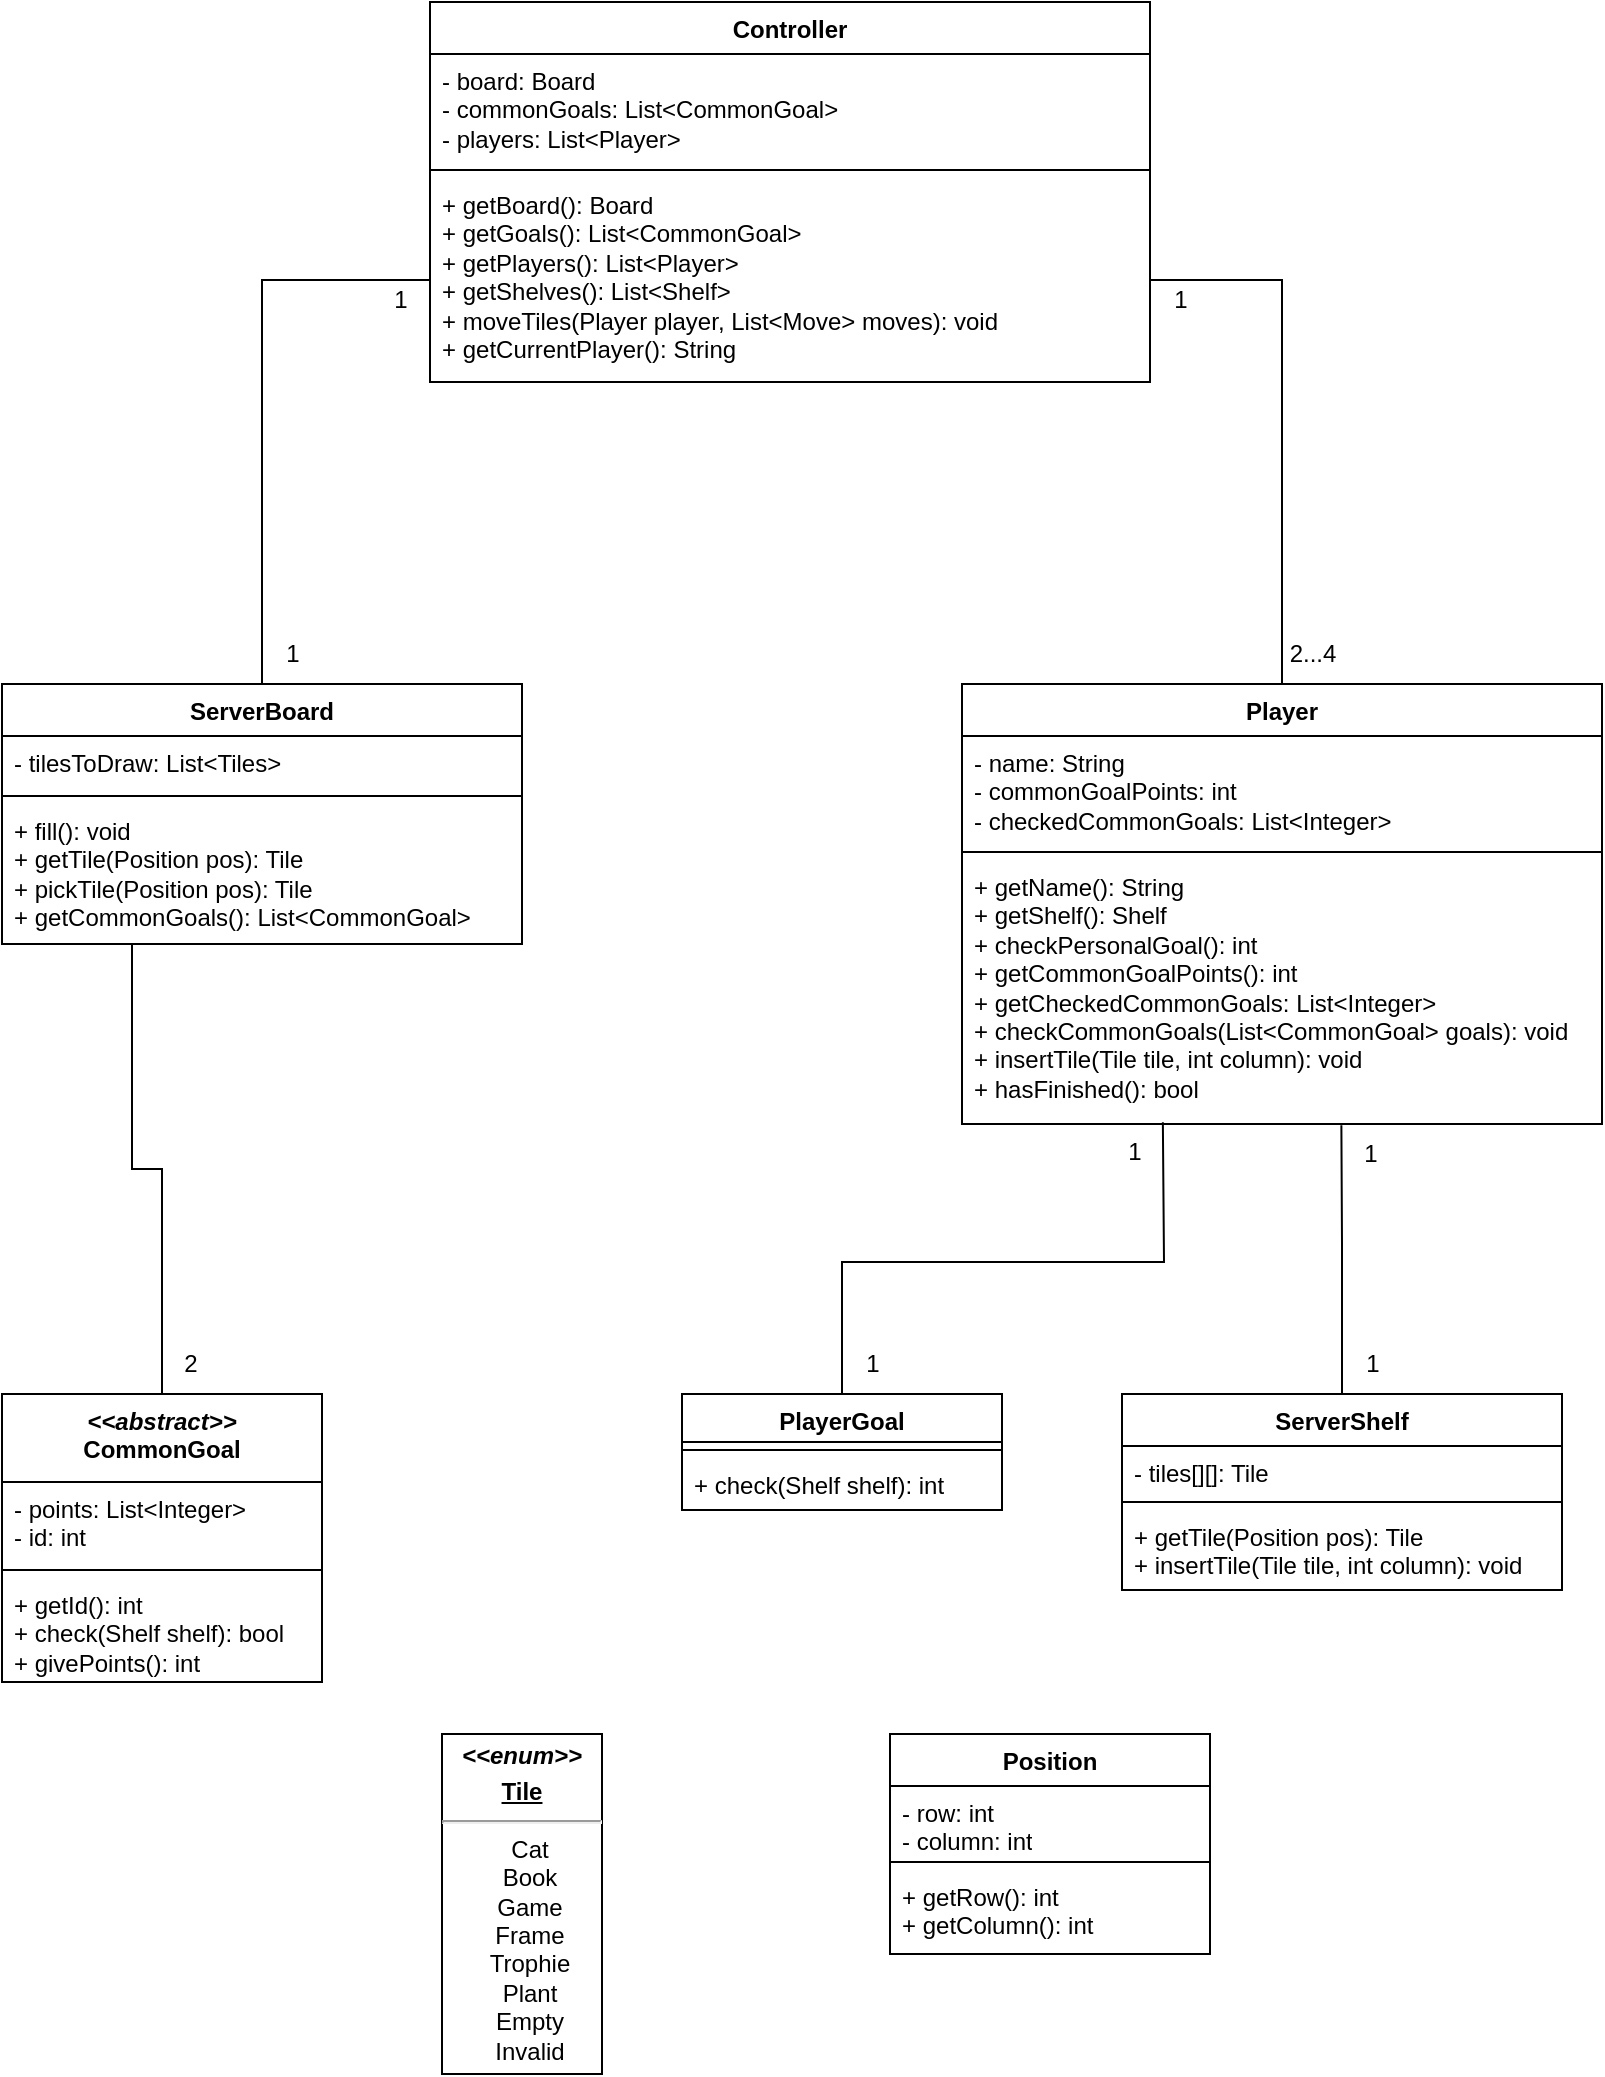 <mxfile version="21.0.6" type="device"><diagram id="C5RBs43oDa-KdzZeNtuy" name="Page-1"><mxGraphModel dx="989" dy="534" grid="1" gridSize="10" guides="1" tooltips="1" connect="1" arrows="1" fold="1" page="1" pageScale="1" pageWidth="827" pageHeight="1169" math="0" shadow="0"><root><mxCell id="WIyWlLk6GJQsqaUBKTNV-0"/><mxCell id="WIyWlLk6GJQsqaUBKTNV-1" parent="WIyWlLk6GJQsqaUBKTNV-0"/><mxCell id="2AUEZtxo2S54bx-lKT8y-0" value="Player" style="swimlane;fontStyle=1;align=center;verticalAlign=top;childLayout=stackLayout;horizontal=1;startSize=26;horizontalStack=0;resizeParent=1;resizeParentMax=0;resizeLast=0;collapsible=1;marginBottom=0;whiteSpace=wrap;html=1;" parent="WIyWlLk6GJQsqaUBKTNV-1" vertex="1"><mxGeometry x="500" y="441" width="320" height="220" as="geometry"/></mxCell><mxCell id="2AUEZtxo2S54bx-lKT8y-1" value="&lt;div&gt;- name: String&lt;/div&gt;&lt;div&gt;- commonGoalPoints: int&lt;/div&gt;&lt;div&gt;- checkedCommonGoals: List&amp;lt;Integer&amp;gt;&lt;br&gt;&lt;/div&gt;" style="text;strokeColor=none;fillColor=none;align=left;verticalAlign=top;spacingLeft=4;spacingRight=4;overflow=hidden;rotatable=0;points=[[0,0.5],[1,0.5]];portConstraint=eastwest;whiteSpace=wrap;html=1;" parent="2AUEZtxo2S54bx-lKT8y-0" vertex="1"><mxGeometry y="26" width="320" height="54" as="geometry"/></mxCell><mxCell id="2AUEZtxo2S54bx-lKT8y-2" value="" style="line;strokeWidth=1;fillColor=none;align=left;verticalAlign=middle;spacingTop=-1;spacingLeft=3;spacingRight=3;rotatable=0;labelPosition=right;points=[];portConstraint=eastwest;strokeColor=inherit;" parent="2AUEZtxo2S54bx-lKT8y-0" vertex="1"><mxGeometry y="80" width="320" height="8" as="geometry"/></mxCell><mxCell id="2AUEZtxo2S54bx-lKT8y-3" value="&lt;div&gt;+ getName(): String&lt;/div&gt;&lt;div&gt;+ getShelf(): Shelf&lt;/div&gt;&lt;div&gt;+ checkPersonalGoal(): int&lt;br&gt;&lt;/div&gt;&lt;div&gt;+ getCommonGoalPoints(): int&lt;/div&gt;&lt;div&gt;+ getCheckedCommonGoals: List&amp;lt;Integer&amp;gt;&lt;/div&gt;&lt;div&gt;+ checkCommonGoals(List&amp;lt;CommonGoal&amp;gt; goals): void&lt;/div&gt;&lt;div&gt;+ insertTile(Tile tile, int column): void&lt;/div&gt;&lt;div&gt;+ hasFinished(): bool&lt;br&gt;&lt;/div&gt;" style="text;strokeColor=none;fillColor=none;align=left;verticalAlign=top;spacingLeft=4;spacingRight=4;overflow=hidden;rotatable=0;points=[[0,0.5],[1,0.5]];portConstraint=eastwest;whiteSpace=wrap;html=1;" parent="2AUEZtxo2S54bx-lKT8y-0" vertex="1"><mxGeometry y="88" width="320" height="132" as="geometry"/></mxCell><mxCell id="2AUEZtxo2S54bx-lKT8y-73" style="edgeStyle=orthogonalEdgeStyle;rounded=0;orthogonalLoop=1;jettySize=auto;html=1;exitX=0.25;exitY=1;exitDx=0;exitDy=0;entryX=0.5;entryY=0;entryDx=0;entryDy=0;endArrow=none;endFill=0;" parent="WIyWlLk6GJQsqaUBKTNV-1" source="2AUEZtxo2S54bx-lKT8y-4" target="2AUEZtxo2S54bx-lKT8y-9" edge="1"><mxGeometry relative="1" as="geometry"/></mxCell><mxCell id="2AUEZtxo2S54bx-lKT8y-4" value="ServerBoard" style="swimlane;fontStyle=1;align=center;verticalAlign=top;childLayout=stackLayout;horizontal=1;startSize=26;horizontalStack=0;resizeParent=1;resizeParentMax=0;resizeLast=0;collapsible=1;marginBottom=0;whiteSpace=wrap;html=1;" parent="WIyWlLk6GJQsqaUBKTNV-1" vertex="1"><mxGeometry x="20" y="441" width="260" height="130" as="geometry"/></mxCell><mxCell id="2AUEZtxo2S54bx-lKT8y-5" value="- tilesToDraw: List&amp;lt;Tiles&amp;gt;" style="text;strokeColor=none;fillColor=none;align=left;verticalAlign=top;spacingLeft=4;spacingRight=4;overflow=hidden;rotatable=0;points=[[0,0.5],[1,0.5]];portConstraint=eastwest;whiteSpace=wrap;html=1;" parent="2AUEZtxo2S54bx-lKT8y-4" vertex="1"><mxGeometry y="26" width="260" height="26" as="geometry"/></mxCell><mxCell id="2AUEZtxo2S54bx-lKT8y-6" value="" style="line;strokeWidth=1;fillColor=none;align=left;verticalAlign=middle;spacingTop=-1;spacingLeft=3;spacingRight=3;rotatable=0;labelPosition=right;points=[];portConstraint=eastwest;strokeColor=inherit;" parent="2AUEZtxo2S54bx-lKT8y-4" vertex="1"><mxGeometry y="52" width="260" height="8" as="geometry"/></mxCell><mxCell id="2AUEZtxo2S54bx-lKT8y-7" value="&lt;div&gt;+ fill(): void&lt;/div&gt;&lt;div&gt;+ getTile(Position pos): Tile&lt;br&gt;&lt;/div&gt;&lt;div&gt;+ pickTile(Position pos): Tile&lt;/div&gt;&lt;div&gt;+ getCommonGoals(): List&amp;lt;CommonGoal&amp;gt;&lt;br&gt;&lt;/div&gt;&lt;div&gt;&lt;br&gt;&lt;/div&gt;" style="text;strokeColor=none;fillColor=none;align=left;verticalAlign=top;spacingLeft=4;spacingRight=4;overflow=hidden;rotatable=0;points=[[0,0.5],[1,0.5]];portConstraint=eastwest;whiteSpace=wrap;html=1;" parent="2AUEZtxo2S54bx-lKT8y-4" vertex="1"><mxGeometry y="60" width="260" height="70" as="geometry"/></mxCell><mxCell id="2AUEZtxo2S54bx-lKT8y-9" value="&lt;div&gt;&lt;i&gt;&amp;lt;&amp;lt;abstract&amp;gt;&amp;gt;&lt;/i&gt;&lt;br&gt;&lt;/div&gt;&lt;div&gt;CommonGoal&lt;br&gt;&lt;/div&gt;" style="swimlane;fontStyle=1;align=center;verticalAlign=top;childLayout=stackLayout;horizontal=1;startSize=44;horizontalStack=0;resizeParent=1;resizeParentMax=0;resizeLast=0;collapsible=1;marginBottom=0;whiteSpace=wrap;html=1;" parent="WIyWlLk6GJQsqaUBKTNV-1" vertex="1"><mxGeometry x="20" y="796" width="160" height="144" as="geometry"/></mxCell><mxCell id="2AUEZtxo2S54bx-lKT8y-10" value="&lt;div&gt;- points: List&amp;lt;Integer&amp;gt;&lt;/div&gt;&lt;div&gt;- id: int&lt;br&gt;&lt;/div&gt;" style="text;strokeColor=none;fillColor=none;align=left;verticalAlign=top;spacingLeft=4;spacingRight=4;overflow=hidden;rotatable=0;points=[[0,0.5],[1,0.5]];portConstraint=eastwest;whiteSpace=wrap;html=1;" parent="2AUEZtxo2S54bx-lKT8y-9" vertex="1"><mxGeometry y="44" width="160" height="40" as="geometry"/></mxCell><mxCell id="2AUEZtxo2S54bx-lKT8y-11" value="" style="line;strokeWidth=1;fillColor=none;align=left;verticalAlign=middle;spacingTop=-1;spacingLeft=3;spacingRight=3;rotatable=0;labelPosition=right;points=[];portConstraint=eastwest;strokeColor=inherit;" parent="2AUEZtxo2S54bx-lKT8y-9" vertex="1"><mxGeometry y="84" width="160" height="8" as="geometry"/></mxCell><mxCell id="2AUEZtxo2S54bx-lKT8y-12" value="&lt;div&gt;+ getId(): int&lt;br&gt;&lt;/div&gt;&lt;div&gt;+ check(Shelf shelf): bool&lt;/div&gt;&lt;div&gt;+ givePoints(): int&lt;br&gt;&lt;/div&gt;" style="text;strokeColor=none;fillColor=none;align=left;verticalAlign=top;spacingLeft=4;spacingRight=4;overflow=hidden;rotatable=0;points=[[0,0.5],[1,0.5]];portConstraint=eastwest;whiteSpace=wrap;html=1;" parent="2AUEZtxo2S54bx-lKT8y-9" vertex="1"><mxGeometry y="92" width="160" height="52" as="geometry"/></mxCell><mxCell id="2AUEZtxo2S54bx-lKT8y-17" value="ServerShelf" style="swimlane;fontStyle=1;align=center;verticalAlign=top;childLayout=stackLayout;horizontal=1;startSize=26;horizontalStack=0;resizeParent=1;resizeParentMax=0;resizeLast=0;collapsible=1;marginBottom=0;whiteSpace=wrap;html=1;" parent="WIyWlLk6GJQsqaUBKTNV-1" vertex="1"><mxGeometry x="580" y="796" width="220" height="98" as="geometry"/></mxCell><mxCell id="2AUEZtxo2S54bx-lKT8y-18" value="- tiles[][]: Tile" style="text;strokeColor=none;fillColor=none;align=left;verticalAlign=top;spacingLeft=4;spacingRight=4;overflow=hidden;rotatable=0;points=[[0,0.5],[1,0.5]];portConstraint=eastwest;whiteSpace=wrap;html=1;" parent="2AUEZtxo2S54bx-lKT8y-17" vertex="1"><mxGeometry y="26" width="220" height="24" as="geometry"/></mxCell><mxCell id="2AUEZtxo2S54bx-lKT8y-19" value="" style="line;strokeWidth=1;fillColor=none;align=left;verticalAlign=middle;spacingTop=-1;spacingLeft=3;spacingRight=3;rotatable=0;labelPosition=right;points=[];portConstraint=eastwest;strokeColor=inherit;" parent="2AUEZtxo2S54bx-lKT8y-17" vertex="1"><mxGeometry y="50" width="220" height="8" as="geometry"/></mxCell><mxCell id="2AUEZtxo2S54bx-lKT8y-20" value="&lt;div&gt;+ getTile(Position pos): Tile&lt;/div&gt;&lt;div&gt;+ insertTile(Tile tile, int column): void&lt;br&gt;&lt;/div&gt;" style="text;strokeColor=none;fillColor=none;align=left;verticalAlign=top;spacingLeft=4;spacingRight=4;overflow=hidden;rotatable=0;points=[[0,0.5],[1,0.5]];portConstraint=eastwest;whiteSpace=wrap;html=1;" parent="2AUEZtxo2S54bx-lKT8y-17" vertex="1"><mxGeometry y="58" width="220" height="40" as="geometry"/></mxCell><mxCell id="2AUEZtxo2S54bx-lKT8y-21" value="&lt;div&gt;PlayerGoal&lt;br&gt;&lt;/div&gt;" style="swimlane;fontStyle=1;align=center;verticalAlign=top;childLayout=stackLayout;horizontal=1;startSize=24;horizontalStack=0;resizeParent=1;resizeParentMax=0;resizeLast=0;collapsible=1;marginBottom=0;whiteSpace=wrap;html=1;" parent="WIyWlLk6GJQsqaUBKTNV-1" vertex="1"><mxGeometry x="360" y="796" width="160" height="58" as="geometry"/></mxCell><mxCell id="2AUEZtxo2S54bx-lKT8y-23" value="" style="line;strokeWidth=1;fillColor=none;align=left;verticalAlign=middle;spacingTop=-1;spacingLeft=3;spacingRight=3;rotatable=0;labelPosition=right;points=[];portConstraint=eastwest;strokeColor=inherit;" parent="2AUEZtxo2S54bx-lKT8y-21" vertex="1"><mxGeometry y="24" width="160" height="8" as="geometry"/></mxCell><mxCell id="2AUEZtxo2S54bx-lKT8y-24" value="+ check(Shelf shelf): int" style="text;strokeColor=none;fillColor=none;align=left;verticalAlign=top;spacingLeft=4;spacingRight=4;overflow=hidden;rotatable=0;points=[[0,0.5],[1,0.5]];portConstraint=eastwest;whiteSpace=wrap;html=1;" parent="2AUEZtxo2S54bx-lKT8y-21" vertex="1"><mxGeometry y="32" width="160" height="26" as="geometry"/></mxCell><mxCell id="2AUEZtxo2S54bx-lKT8y-29" value="Controller" style="swimlane;fontStyle=1;align=center;verticalAlign=top;childLayout=stackLayout;horizontal=1;startSize=26;horizontalStack=0;resizeParent=1;resizeParentMax=0;resizeLast=0;collapsible=1;marginBottom=0;whiteSpace=wrap;html=1;" parent="WIyWlLk6GJQsqaUBKTNV-1" vertex="1"><mxGeometry x="234" y="100" width="360" height="190" as="geometry"/></mxCell><mxCell id="2AUEZtxo2S54bx-lKT8y-30" value="&lt;div&gt;- board: Board&lt;/div&gt;&lt;div&gt;- commonGoals: List&amp;lt;CommonGoal&amp;gt;&lt;/div&gt;&lt;div&gt;- players: List&amp;lt;Player&amp;gt;&lt;/div&gt;" style="text;strokeColor=none;fillColor=none;align=left;verticalAlign=top;spacingLeft=4;spacingRight=4;overflow=hidden;rotatable=0;points=[[0,0.5],[1,0.5]];portConstraint=eastwest;whiteSpace=wrap;html=1;" parent="2AUEZtxo2S54bx-lKT8y-29" vertex="1"><mxGeometry y="26" width="360" height="54" as="geometry"/></mxCell><mxCell id="2AUEZtxo2S54bx-lKT8y-31" value="" style="line;strokeWidth=1;fillColor=none;align=left;verticalAlign=middle;spacingTop=-1;spacingLeft=3;spacingRight=3;rotatable=0;labelPosition=right;points=[];portConstraint=eastwest;strokeColor=inherit;" parent="2AUEZtxo2S54bx-lKT8y-29" vertex="1"><mxGeometry y="80" width="360" height="8" as="geometry"/></mxCell><mxCell id="2AUEZtxo2S54bx-lKT8y-32" value="&lt;div&gt;+ getBoard(): Board&lt;/div&gt;&lt;div&gt;+ getGoals(): List&amp;lt;CommonGoal&amp;gt;&lt;/div&gt;&lt;div&gt;+ getPlayers(): List&amp;lt;Player&amp;gt;&lt;/div&gt;&lt;div&gt;+ getShelves(): List&amp;lt;Shelf&amp;gt;&lt;/div&gt;&lt;div&gt;+ moveTiles(Player player, List&amp;lt;Move&amp;gt; moves): void&lt;/div&gt;&lt;div&gt;+ getCurrentPlayer(): String&lt;/div&gt;&lt;div&gt;&lt;br&gt;&lt;/div&gt;" style="text;strokeColor=none;fillColor=none;align=left;verticalAlign=top;spacingLeft=4;spacingRight=4;overflow=hidden;rotatable=0;points=[[0,0.5],[1,0.5]];portConstraint=eastwest;whiteSpace=wrap;html=1;" parent="2AUEZtxo2S54bx-lKT8y-29" vertex="1"><mxGeometry y="88" width="360" height="102" as="geometry"/></mxCell><mxCell id="2AUEZtxo2S54bx-lKT8y-51" style="edgeStyle=orthogonalEdgeStyle;rounded=0;orthogonalLoop=1;jettySize=auto;html=1;exitX=1;exitY=0.5;exitDx=0;exitDy=0;entryX=0.5;entryY=0;entryDx=0;entryDy=0;endArrow=none;endFill=0;" parent="WIyWlLk6GJQsqaUBKTNV-1" source="2AUEZtxo2S54bx-lKT8y-32" target="2AUEZtxo2S54bx-lKT8y-0" edge="1"><mxGeometry relative="1" as="geometry"/></mxCell><mxCell id="2AUEZtxo2S54bx-lKT8y-56" value="&lt;div&gt;1&lt;/div&gt;" style="text;html=1;align=center;verticalAlign=middle;resizable=0;points=[[0,0.5,0,0,0]];autosize=1;strokeColor=none;fillColor=none;" parent="WIyWlLk6GJQsqaUBKTNV-1" vertex="1"><mxGeometry x="594" y="234" width="30" height="30" as="geometry"/></mxCell><mxCell id="2AUEZtxo2S54bx-lKT8y-59" value="2...4" style="text;html=1;align=center;verticalAlign=middle;resizable=0;points=[];autosize=1;strokeColor=none;fillColor=none;" parent="WIyWlLk6GJQsqaUBKTNV-1" vertex="1"><mxGeometry x="650" y="411" width="50" height="30" as="geometry"/></mxCell><mxCell id="2AUEZtxo2S54bx-lKT8y-63" style="edgeStyle=orthogonalEdgeStyle;rounded=0;orthogonalLoop=1;jettySize=auto;html=1;exitX=0;exitY=0.5;exitDx=0;exitDy=0;entryX=0.5;entryY=0;entryDx=0;entryDy=0;endArrow=none;endFill=0;" parent="WIyWlLk6GJQsqaUBKTNV-1" source="2AUEZtxo2S54bx-lKT8y-32" target="2AUEZtxo2S54bx-lKT8y-4" edge="1"><mxGeometry relative="1" as="geometry"/></mxCell><mxCell id="2AUEZtxo2S54bx-lKT8y-64" value="1" style="text;html=1;align=center;verticalAlign=middle;resizable=0;points=[];autosize=1;strokeColor=none;fillColor=none;" parent="WIyWlLk6GJQsqaUBKTNV-1" vertex="1"><mxGeometry x="150" y="411" width="30" height="30" as="geometry"/></mxCell><mxCell id="2AUEZtxo2S54bx-lKT8y-65" value="1" style="text;html=1;align=center;verticalAlign=middle;resizable=0;points=[];autosize=1;strokeColor=none;fillColor=none;" parent="WIyWlLk6GJQsqaUBKTNV-1" vertex="1"><mxGeometry x="204" y="234" width="30" height="30" as="geometry"/></mxCell><mxCell id="2AUEZtxo2S54bx-lKT8y-74" value="2" style="text;html=1;align=center;verticalAlign=middle;resizable=0;points=[];autosize=1;strokeColor=none;fillColor=none;" parent="WIyWlLk6GJQsqaUBKTNV-1" vertex="1"><mxGeometry x="99" y="766" width="30" height="30" as="geometry"/></mxCell><mxCell id="2AUEZtxo2S54bx-lKT8y-80" value="" style="endArrow=none;endFill=0;endSize=12;html=1;rounded=0;entryX=0.5;entryY=0;entryDx=0;entryDy=0;exitX=0.023;exitY=0.021;exitDx=0;exitDy=0;exitPerimeter=0;" parent="WIyWlLk6GJQsqaUBKTNV-1" source="2AUEZtxo2S54bx-lKT8y-81" target="2AUEZtxo2S54bx-lKT8y-17" edge="1"><mxGeometry width="160" relative="1" as="geometry"><mxPoint x="690" y="670" as="sourcePoint"/><mxPoint x="640" y="740" as="targetPoint"/><Array as="points"><mxPoint x="690" y="720"/></Array></mxGeometry></mxCell><mxCell id="2AUEZtxo2S54bx-lKT8y-81" value="&lt;div&gt;1&lt;/div&gt;" style="text;html=1;align=center;verticalAlign=middle;resizable=0;points=[];autosize=1;strokeColor=none;fillColor=none;" parent="WIyWlLk6GJQsqaUBKTNV-1" vertex="1"><mxGeometry x="689" y="661" width="30" height="30" as="geometry"/></mxCell><mxCell id="2AUEZtxo2S54bx-lKT8y-82" value="&lt;div&gt;1&lt;/div&gt;" style="text;html=1;align=center;verticalAlign=middle;resizable=0;points=[];autosize=1;strokeColor=none;fillColor=none;" parent="WIyWlLk6GJQsqaUBKTNV-1" vertex="1"><mxGeometry x="690" y="766" width="30" height="30" as="geometry"/></mxCell><mxCell id="2AUEZtxo2S54bx-lKT8y-85" value="" style="endArrow=none;endFill=0;endSize=12;html=1;rounded=0;entryX=0.5;entryY=0;entryDx=0;entryDy=0;exitX=0.981;exitY=0.005;exitDx=0;exitDy=0;exitPerimeter=0;" parent="WIyWlLk6GJQsqaUBKTNV-1" source="2AUEZtxo2S54bx-lKT8y-87" target="2AUEZtxo2S54bx-lKT8y-21" edge="1"><mxGeometry width="160" relative="1" as="geometry"><mxPoint x="360" y="730" as="sourcePoint"/><mxPoint x="520" y="730" as="targetPoint"/><Array as="points"><mxPoint x="601" y="730"/><mxPoint x="520" y="730"/><mxPoint x="440" y="730"/></Array></mxGeometry></mxCell><mxCell id="2AUEZtxo2S54bx-lKT8y-86" value="&lt;div&gt;1&lt;/div&gt;" style="text;html=1;align=center;verticalAlign=middle;resizable=0;points=[];autosize=1;strokeColor=none;fillColor=none;" parent="WIyWlLk6GJQsqaUBKTNV-1" vertex="1"><mxGeometry x="440" y="766" width="30" height="30" as="geometry"/></mxCell><mxCell id="2AUEZtxo2S54bx-lKT8y-87" value="&lt;div&gt;1&lt;/div&gt;" style="text;html=1;align=center;verticalAlign=middle;resizable=0;points=[];autosize=1;strokeColor=none;fillColor=none;" parent="WIyWlLk6GJQsqaUBKTNV-1" vertex="1"><mxGeometry x="571" y="660" width="30" height="30" as="geometry"/></mxCell><mxCell id="n5z8yiYjiWX8sfMJdNst-0" value="&lt;p style=&quot;margin: 4px 0px 0px; text-align: center;&quot;&gt;&lt;b&gt;&lt;i&gt;&amp;lt;&amp;lt;enum&amp;gt;&amp;gt;&lt;/i&gt;&lt;/b&gt;&lt;/p&gt;&lt;p style=&quot;margin:0px;margin-top:4px;text-align:center;text-decoration:underline;&quot;&gt;&lt;b&gt;Tile&lt;br&gt;&lt;/b&gt;&lt;/p&gt;&lt;hr&gt;&lt;p style=&quot;margin:0px;margin-left:8px;&quot; align=&quot;center&quot;&gt;Cat&lt;/p&gt;&lt;p style=&quot;margin:0px;margin-left:8px;&quot; align=&quot;center&quot;&gt;Book&lt;/p&gt;&lt;p style=&quot;margin:0px;margin-left:8px;&quot; align=&quot;center&quot;&gt;Game&lt;/p&gt;&lt;p style=&quot;margin:0px;margin-left:8px;&quot; align=&quot;center&quot;&gt;Frame&lt;/p&gt;&lt;p style=&quot;margin:0px;margin-left:8px;&quot; align=&quot;center&quot;&gt;Trophie&lt;/p&gt;&lt;p style=&quot;margin:0px;margin-left:8px;&quot; align=&quot;center&quot;&gt;Plant&lt;/p&gt;&lt;p style=&quot;margin:0px;margin-left:8px;&quot; align=&quot;center&quot;&gt;Empty&lt;/p&gt;&lt;p style=&quot;margin:0px;margin-left:8px;&quot; align=&quot;center&quot;&gt;Invalid&lt;br&gt;&lt;/p&gt;" style="verticalAlign=top;align=left;overflow=fill;fontSize=12;fontFamily=Helvetica;html=1;whiteSpace=wrap;" parent="WIyWlLk6GJQsqaUBKTNV-1" vertex="1"><mxGeometry x="240" y="966" width="80" height="170" as="geometry"/></mxCell><mxCell id="n5z8yiYjiWX8sfMJdNst-1" value="Position" style="swimlane;fontStyle=1;align=center;verticalAlign=top;childLayout=stackLayout;horizontal=1;startSize=26;horizontalStack=0;resizeParent=1;resizeParentMax=0;resizeLast=0;collapsible=1;marginBottom=0;whiteSpace=wrap;html=1;" parent="WIyWlLk6GJQsqaUBKTNV-1" vertex="1"><mxGeometry x="464" y="966" width="160" height="110" as="geometry"/></mxCell><mxCell id="n5z8yiYjiWX8sfMJdNst-2" value="&lt;div&gt;- row: int&lt;/div&gt;&lt;div&gt;- column: int&lt;br&gt;&lt;/div&gt;" style="text;strokeColor=none;fillColor=none;align=left;verticalAlign=top;spacingLeft=4;spacingRight=4;overflow=hidden;rotatable=0;points=[[0,0.5],[1,0.5]];portConstraint=eastwest;whiteSpace=wrap;html=1;" parent="n5z8yiYjiWX8sfMJdNst-1" vertex="1"><mxGeometry y="26" width="160" height="34" as="geometry"/></mxCell><mxCell id="n5z8yiYjiWX8sfMJdNst-3" value="" style="line;strokeWidth=1;fillColor=none;align=left;verticalAlign=middle;spacingTop=-1;spacingLeft=3;spacingRight=3;rotatable=0;labelPosition=right;points=[];portConstraint=eastwest;strokeColor=inherit;" parent="n5z8yiYjiWX8sfMJdNst-1" vertex="1"><mxGeometry y="60" width="160" height="8" as="geometry"/></mxCell><mxCell id="n5z8yiYjiWX8sfMJdNst-4" value="&lt;div&gt;+ getRow(): int&lt;/div&gt;&lt;div&gt;+ getColumn(): int&lt;br&gt;&lt;/div&gt;" style="text;strokeColor=none;fillColor=none;align=left;verticalAlign=top;spacingLeft=4;spacingRight=4;overflow=hidden;rotatable=0;points=[[0,0.5],[1,0.5]];portConstraint=eastwest;whiteSpace=wrap;html=1;" parent="n5z8yiYjiWX8sfMJdNst-1" vertex="1"><mxGeometry y="68" width="160" height="42" as="geometry"/></mxCell></root></mxGraphModel></diagram></mxfile>